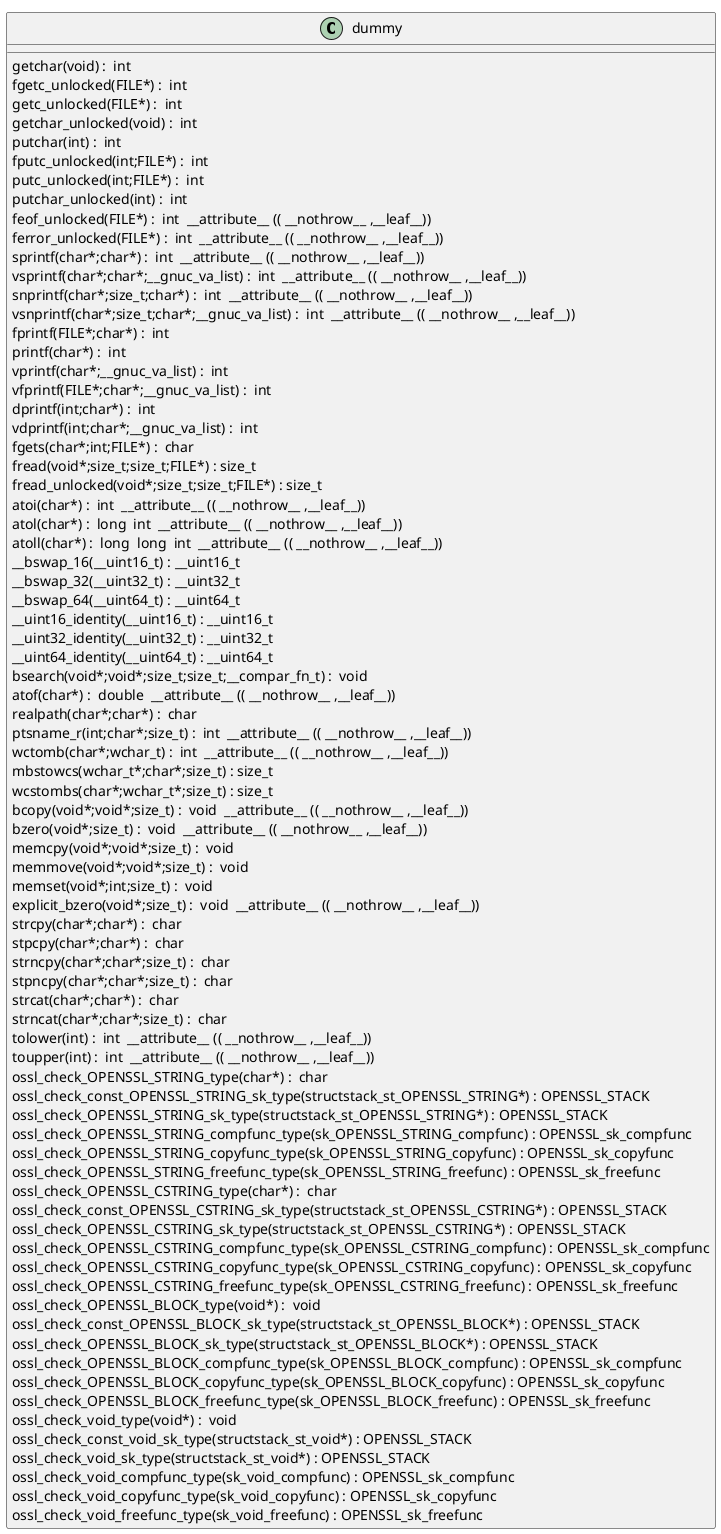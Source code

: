 @startuml
!pragma layout smetana
class dummy {
getchar(void) :  int  [[[./../.././qc/apps/ca.c.html#742]]]
fgetc_unlocked(FILE*) :  int  [[[./../.././qc/apps/ca.c.html#751]]]
getc_unlocked(FILE*) :  int  [[[./../.././qc/apps/ca.c.html#761]]]
getchar_unlocked(void) :  int  [[[./../.././qc/apps/ca.c.html#768]]]
putchar(int) :  int  [[[./../.././qc/apps/ca.c.html#777]]]
fputc_unlocked(int;FILE*) :  int  [[[./../.././qc/apps/ca.c.html#786]]]
putc_unlocked(int;FILE*) :  int  [[[./../.././qc/apps/ca.c.html#796]]]
putchar_unlocked(int) :  int  [[[./../.././qc/apps/ca.c.html#803]]]
feof_unlocked(FILE*) :  int  __attribute__ (( __nothrow__ ,__leaf__)) [[[./../.././qc/apps/ca.c.html#809]]]
ferror_unlocked(FILE*) :  int  __attribute__ (( __nothrow__ ,__leaf__)) [[[./../.././qc/apps/ca.c.html#816]]]
sprintf(char*;char*) :  int  __attribute__ (( __nothrow__ ,__leaf__)) [[[./../.././qc/apps/ca.c.html#835]]]
vsprintf(char*;char*;__gnuc_va_list) :  int  __attribute__ (( __nothrow__ ,__leaf__)) [[[./../.././qc/apps/ca.c.html#848]]]
snprintf(char*;size_t;char*) :  int  __attribute__ (( __nothrow__ ,__leaf__)) [[[./../.././qc/apps/ca.c.html#867]]]
vsnprintf(char*;size_t;char*;__gnuc_va_list) :  int  __attribute__ (( __nothrow__ ,__leaf__)) [[[./../.././qc/apps/ca.c.html#881]]]
fprintf(FILE*;char*) :  int  [[[./../.././qc/apps/ca.c.html#902]]]
printf(char*) :  int  [[[./../.././qc/apps/ca.c.html#909]]]
vprintf(char*;__gnuc_va_list) :  int  [[[./../.././qc/apps/ca.c.html#921]]]
vfprintf(FILE*;char*;__gnuc_va_list) :  int  [[[./../.././qc/apps/ca.c.html#931]]]
dprintf(int;char*) :  int  [[[./../.././qc/apps/ca.c.html#946]]]
vdprintf(int;char*;__gnuc_va_list) :  int  [[[./../.././qc/apps/ca.c.html#957]]]
fgets(char*;int;FILE*) :  char  [[[./../.././qc/apps/ca.c.html#976]]]
fread(void*;size_t;size_t;FILE*) : size_t [[[./../.././qc/apps/ca.c.html#1002]]]
fread_unlocked(void*;size_t;size_t;FILE*) : size_t [[[./../.././qc/apps/ca.c.html#1029]]]
atoi(char*) :  int  __attribute__ (( __nothrow__ ,__leaf__)) [[[./../.././qc/apps/ca.c.html#1189]]]
atol(char*) :  long  int  __attribute__ (( __nothrow__ ,__leaf__)) [[[./../.././qc/apps/ca.c.html#1194]]]
atoll(char*) :  long  long  int  __attribute__ (( __nothrow__ ,__leaf__)) [[[./../.././qc/apps/ca.c.html#1201]]]
__bswap_16(__uint16_t) : __uint16_t [[[./../.././qc/apps/ca.c.html#1354]]]
__bswap_32(__uint32_t) : __uint32_t [[[./../.././qc/apps/ca.c.html#1369]]]
__bswap_64(__uint64_t) : __uint64_t [[[./../.././qc/apps/ca.c.html#1379]]]
__uint16_identity(__uint16_t) : __uint16_t [[[./../.././qc/apps/ca.c.html#1391]]]
__uint32_identity(__uint32_t) : __uint32_t [[[./../.././qc/apps/ca.c.html#1397]]]
__uint64_identity(__uint64_t) : __uint64_t [[[./../.././qc/apps/ca.c.html#1403]]]
bsearch(void*;void*;size_t;size_t;__compar_fn_t) :  void  [[[./../.././qc/apps/ca.c.html#2071]]]
atof(char*) :  double  __attribute__ (( __nothrow__ ,__leaf__)) [[[./../.././qc/apps/ca.c.html#1]]]
realpath(char*;char*) :  char  [[[./../.././qc/apps/ca.c.html#1]]]
ptsname_r(int;char*;size_t) :  int  __attribute__ (( __nothrow__ ,__leaf__)) [[[./../.././qc/apps/ca.c.html#1]]]
wctomb(char*;wchar_t) :  int  __attribute__ (( __nothrow__ ,__leaf__)) [[[./../.././qc/apps/ca.c.html#1]]]
mbstowcs(wchar_t*;char*;size_t) : size_t [[[./../.././qc/apps/ca.c.html#1]]]
wcstombs(char*;wchar_t*;size_t) : size_t [[[./../.././qc/apps/ca.c.html#1]]]
bcopy(void*;void*;size_t) :  void  __attribute__ (( __nothrow__ ,__leaf__)) [[[./../.././qc/apps/ca.c.html#1]]]
bzero(void*;size_t) :  void  __attribute__ (( __nothrow__ ,__leaf__)) [[[./../.././qc/apps/ca.c.html#1]]]
memcpy(void*;void*;size_t) :  void  [[[./../.././qc/apps/ca.c.html#1]]]
memmove(void*;void*;size_t) :  void  [[[./../.././qc/apps/ca.c.html#1]]]
memset(void*;int;size_t) :  void  [[[./../.././qc/apps/ca.c.html#1]]]
explicit_bzero(void*;size_t) :  void  __attribute__ (( __nothrow__ ,__leaf__)) [[[./../.././qc/apps/ca.c.html#1]]]
strcpy(char*;char*) :  char  [[[./../.././qc/apps/ca.c.html#1]]]
stpcpy(char*;char*) :  char  [[[./../.././qc/apps/ca.c.html#1]]]
strncpy(char*;char*;size_t) :  char  [[[./../.././qc/apps/ca.c.html#1]]]
stpncpy(char*;char*;size_t) :  char  [[[./../.././qc/apps/ca.c.html#1]]]
strcat(char*;char*) :  char  [[[./../.././qc/apps/ca.c.html#1]]]
strncat(char*;char*;size_t) :  char  [[[./../.././qc/apps/ca.c.html#1]]]
tolower(int) :  int  __attribute__ (( __nothrow__ ,__leaf__)) [[[./../.././qc/apps/ca.c.html#1]]]
toupper(int) :  int  __attribute__ (( __nothrow__ ,__leaf__)) [[[./../.././qc/apps/ca.c.html#1]]]
ossl_check_OPENSSL_STRING_type(char*) :  char  [[[./../.././qc/apps/ca.c.html#1]]]
ossl_check_const_OPENSSL_STRING_sk_type(structstack_st_OPENSSL_STRING*) : OPENSSL_STACK [[[./../.././qc/apps/ca.c.html#1]]]
ossl_check_OPENSSL_STRING_sk_type(structstack_st_OPENSSL_STRING*) : OPENSSL_STACK [[[./../.././qc/apps/ca.c.html#1]]]
ossl_check_OPENSSL_STRING_compfunc_type(sk_OPENSSL_STRING_compfunc) : OPENSSL_sk_compfunc [[[./../.././qc/apps/ca.c.html#1]]]
ossl_check_OPENSSL_STRING_copyfunc_type(sk_OPENSSL_STRING_copyfunc) : OPENSSL_sk_copyfunc [[[./../.././qc/apps/ca.c.html#1]]]
ossl_check_OPENSSL_STRING_freefunc_type(sk_OPENSSL_STRING_freefunc) : OPENSSL_sk_freefunc [[[./../.././qc/apps/ca.c.html#1]]]
ossl_check_OPENSSL_CSTRING_type(char*) :  char  [[[./../.././qc/apps/ca.c.html#1]]]
ossl_check_const_OPENSSL_CSTRING_sk_type(structstack_st_OPENSSL_CSTRING*) : OPENSSL_STACK [[[./../.././qc/apps/ca.c.html#1]]]
ossl_check_OPENSSL_CSTRING_sk_type(structstack_st_OPENSSL_CSTRING*) : OPENSSL_STACK [[[./../.././qc/apps/ca.c.html#1]]]
ossl_check_OPENSSL_CSTRING_compfunc_type(sk_OPENSSL_CSTRING_compfunc) : OPENSSL_sk_compfunc [[[./../.././qc/apps/ca.c.html#1]]]
ossl_check_OPENSSL_CSTRING_copyfunc_type(sk_OPENSSL_CSTRING_copyfunc) : OPENSSL_sk_copyfunc [[[./../.././qc/apps/ca.c.html#1]]]
ossl_check_OPENSSL_CSTRING_freefunc_type(sk_OPENSSL_CSTRING_freefunc) : OPENSSL_sk_freefunc [[[./../.././qc/apps/ca.c.html#1]]]
ossl_check_OPENSSL_BLOCK_type(void*) :  void  [[[./../.././qc/apps/ca.c.html#1]]]
ossl_check_const_OPENSSL_BLOCK_sk_type(structstack_st_OPENSSL_BLOCK*) : OPENSSL_STACK [[[./../.././qc/apps/ca.c.html#1]]]
ossl_check_OPENSSL_BLOCK_sk_type(structstack_st_OPENSSL_BLOCK*) : OPENSSL_STACK [[[./../.././qc/apps/ca.c.html#1]]]
ossl_check_OPENSSL_BLOCK_compfunc_type(sk_OPENSSL_BLOCK_compfunc) : OPENSSL_sk_compfunc [[[./../.././qc/apps/ca.c.html#1]]]
ossl_check_OPENSSL_BLOCK_copyfunc_type(sk_OPENSSL_BLOCK_copyfunc) : OPENSSL_sk_copyfunc [[[./../.././qc/apps/ca.c.html#1]]]
ossl_check_OPENSSL_BLOCK_freefunc_type(sk_OPENSSL_BLOCK_freefunc) : OPENSSL_sk_freefunc [[[./../.././qc/apps/ca.c.html#1]]]
ossl_check_void_type(void*) :  void  [[[./../.././qc/apps/ca.c.html#1]]]
ossl_check_const_void_sk_type(structstack_st_void*) : OPENSSL_STACK [[[./../.././qc/apps/ca.c.html#1]]]
ossl_check_void_sk_type(structstack_st_void*) : OPENSSL_STACK [[[./../.././qc/apps/ca.c.html#1]]]
ossl_check_void_compfunc_type(sk_void_compfunc) : OPENSSL_sk_compfunc [[[./../.././qc/apps/ca.c.html#1]]]
ossl_check_void_copyfunc_type(sk_void_copyfunc) : OPENSSL_sk_copyfunc [[[./../.././qc/apps/ca.c.html#1]]]
ossl_check_void_freefunc_type(sk_void_freefunc) : OPENSSL_sk_freefunc [[[./../.././qc/apps/ca.c.html#1]]]
} 
@enduml
